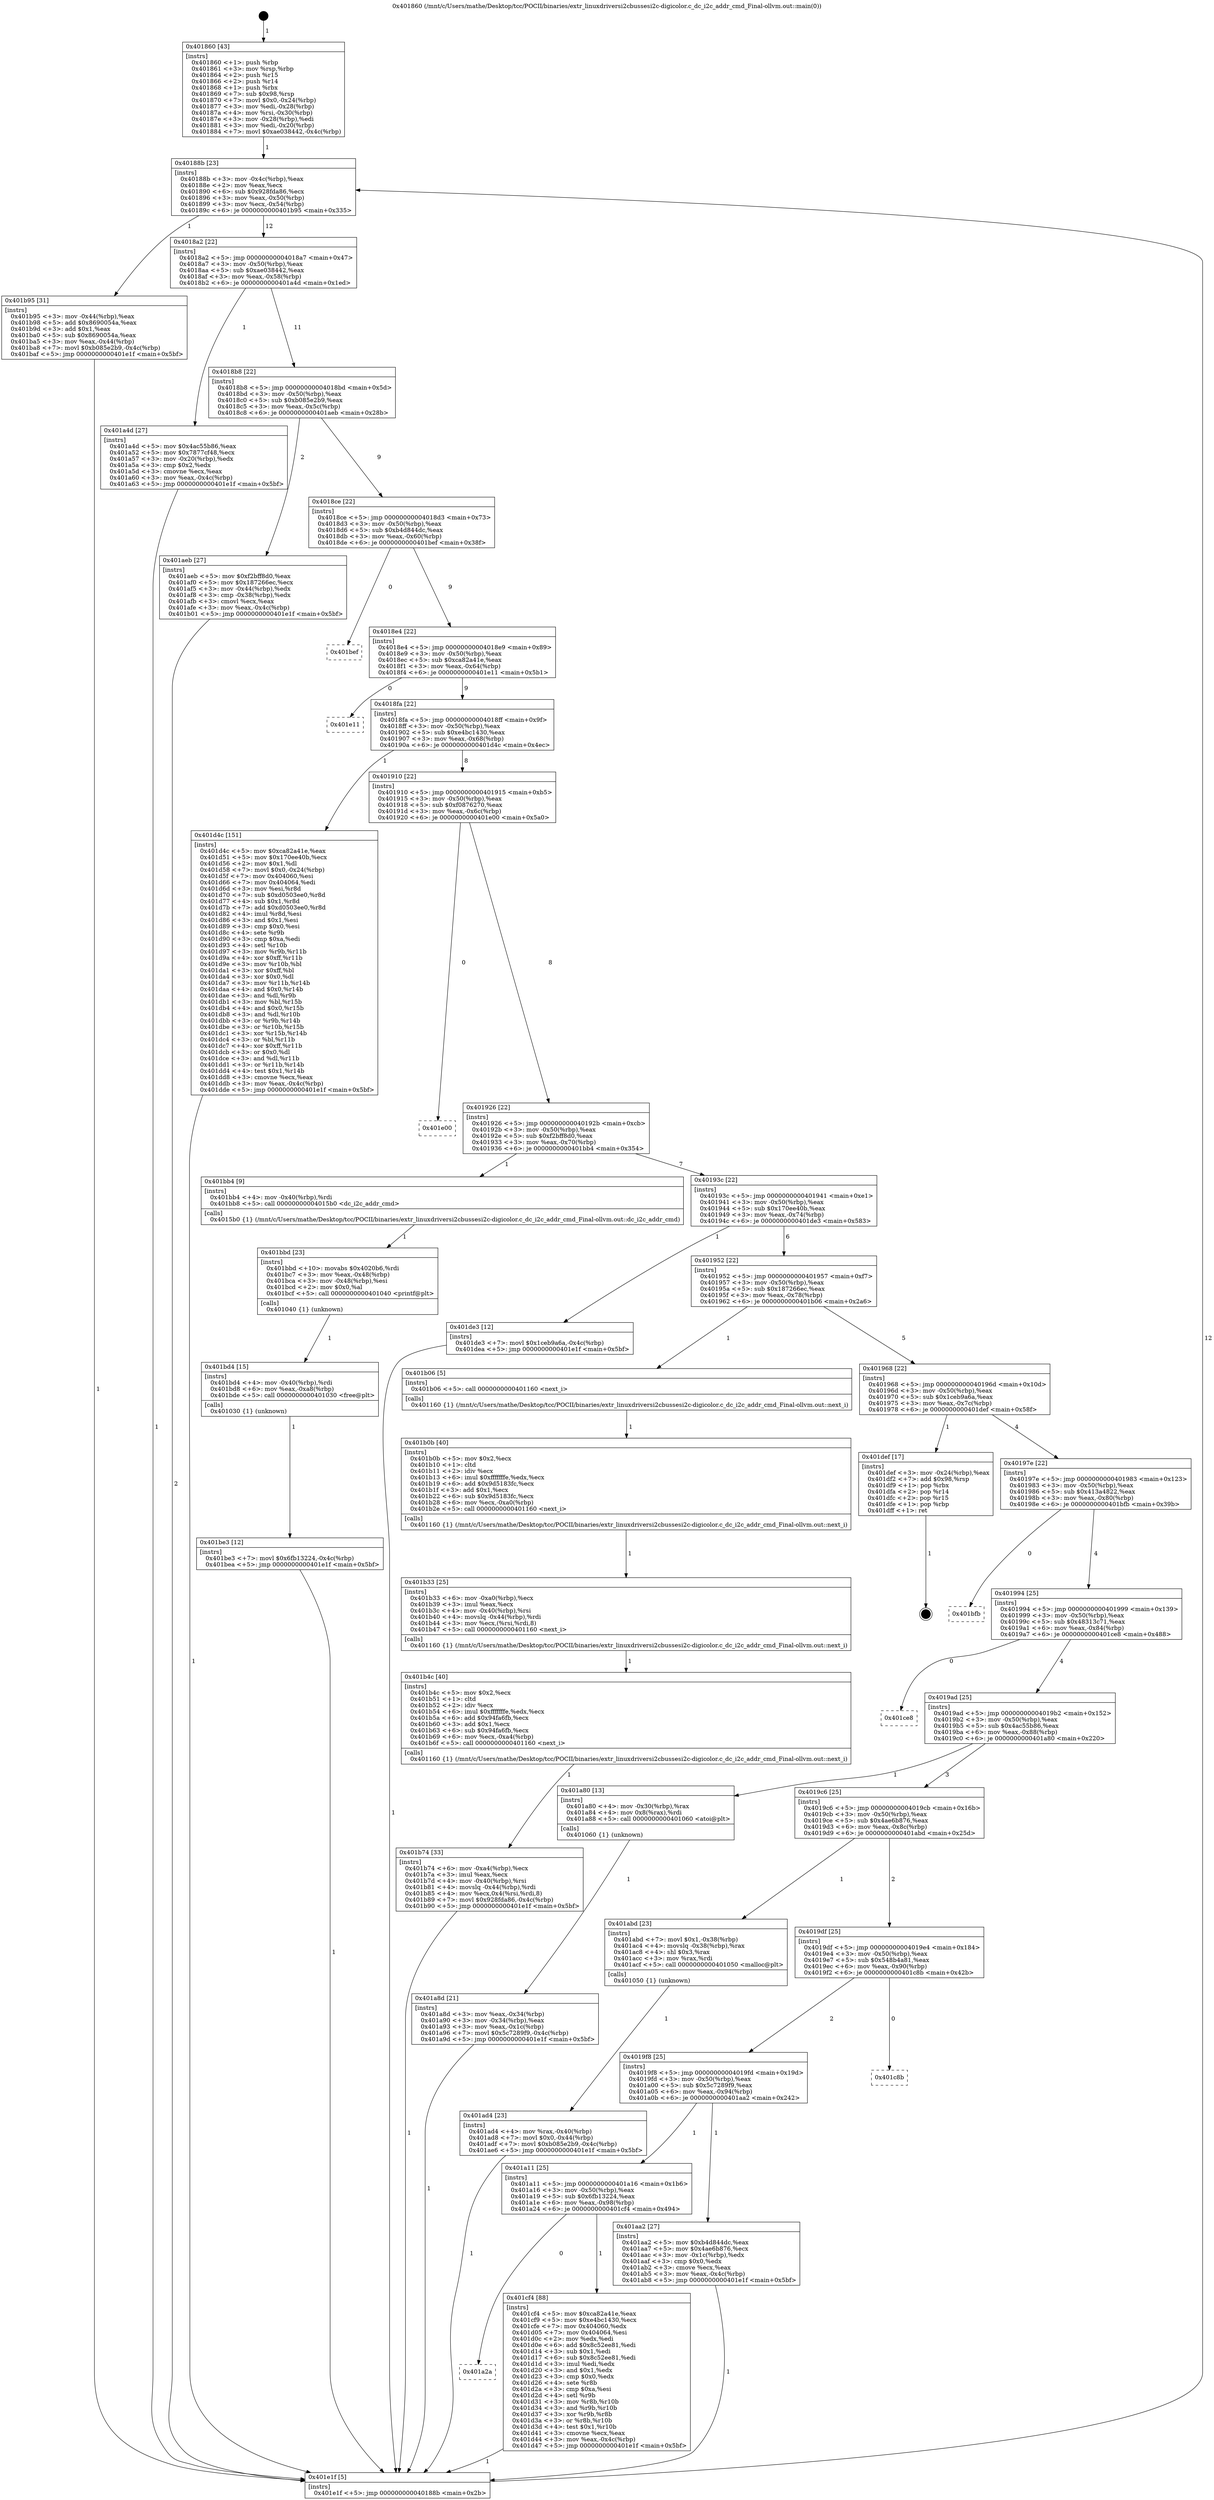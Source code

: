 digraph "0x401860" {
  label = "0x401860 (/mnt/c/Users/mathe/Desktop/tcc/POCII/binaries/extr_linuxdriversi2cbussesi2c-digicolor.c_dc_i2c_addr_cmd_Final-ollvm.out::main(0))"
  labelloc = "t"
  node[shape=record]

  Entry [label="",width=0.3,height=0.3,shape=circle,fillcolor=black,style=filled]
  "0x40188b" [label="{
     0x40188b [23]\l
     | [instrs]\l
     &nbsp;&nbsp;0x40188b \<+3\>: mov -0x4c(%rbp),%eax\l
     &nbsp;&nbsp;0x40188e \<+2\>: mov %eax,%ecx\l
     &nbsp;&nbsp;0x401890 \<+6\>: sub $0x928fda86,%ecx\l
     &nbsp;&nbsp;0x401896 \<+3\>: mov %eax,-0x50(%rbp)\l
     &nbsp;&nbsp;0x401899 \<+3\>: mov %ecx,-0x54(%rbp)\l
     &nbsp;&nbsp;0x40189c \<+6\>: je 0000000000401b95 \<main+0x335\>\l
  }"]
  "0x401b95" [label="{
     0x401b95 [31]\l
     | [instrs]\l
     &nbsp;&nbsp;0x401b95 \<+3\>: mov -0x44(%rbp),%eax\l
     &nbsp;&nbsp;0x401b98 \<+5\>: add $0x8690054a,%eax\l
     &nbsp;&nbsp;0x401b9d \<+3\>: add $0x1,%eax\l
     &nbsp;&nbsp;0x401ba0 \<+5\>: sub $0x8690054a,%eax\l
     &nbsp;&nbsp;0x401ba5 \<+3\>: mov %eax,-0x44(%rbp)\l
     &nbsp;&nbsp;0x401ba8 \<+7\>: movl $0xb085e2b9,-0x4c(%rbp)\l
     &nbsp;&nbsp;0x401baf \<+5\>: jmp 0000000000401e1f \<main+0x5bf\>\l
  }"]
  "0x4018a2" [label="{
     0x4018a2 [22]\l
     | [instrs]\l
     &nbsp;&nbsp;0x4018a2 \<+5\>: jmp 00000000004018a7 \<main+0x47\>\l
     &nbsp;&nbsp;0x4018a7 \<+3\>: mov -0x50(%rbp),%eax\l
     &nbsp;&nbsp;0x4018aa \<+5\>: sub $0xae038442,%eax\l
     &nbsp;&nbsp;0x4018af \<+3\>: mov %eax,-0x58(%rbp)\l
     &nbsp;&nbsp;0x4018b2 \<+6\>: je 0000000000401a4d \<main+0x1ed\>\l
  }"]
  Exit [label="",width=0.3,height=0.3,shape=circle,fillcolor=black,style=filled,peripheries=2]
  "0x401a4d" [label="{
     0x401a4d [27]\l
     | [instrs]\l
     &nbsp;&nbsp;0x401a4d \<+5\>: mov $0x4ac55b86,%eax\l
     &nbsp;&nbsp;0x401a52 \<+5\>: mov $0x7877cf48,%ecx\l
     &nbsp;&nbsp;0x401a57 \<+3\>: mov -0x20(%rbp),%edx\l
     &nbsp;&nbsp;0x401a5a \<+3\>: cmp $0x2,%edx\l
     &nbsp;&nbsp;0x401a5d \<+3\>: cmovne %ecx,%eax\l
     &nbsp;&nbsp;0x401a60 \<+3\>: mov %eax,-0x4c(%rbp)\l
     &nbsp;&nbsp;0x401a63 \<+5\>: jmp 0000000000401e1f \<main+0x5bf\>\l
  }"]
  "0x4018b8" [label="{
     0x4018b8 [22]\l
     | [instrs]\l
     &nbsp;&nbsp;0x4018b8 \<+5\>: jmp 00000000004018bd \<main+0x5d\>\l
     &nbsp;&nbsp;0x4018bd \<+3\>: mov -0x50(%rbp),%eax\l
     &nbsp;&nbsp;0x4018c0 \<+5\>: sub $0xb085e2b9,%eax\l
     &nbsp;&nbsp;0x4018c5 \<+3\>: mov %eax,-0x5c(%rbp)\l
     &nbsp;&nbsp;0x4018c8 \<+6\>: je 0000000000401aeb \<main+0x28b\>\l
  }"]
  "0x401e1f" [label="{
     0x401e1f [5]\l
     | [instrs]\l
     &nbsp;&nbsp;0x401e1f \<+5\>: jmp 000000000040188b \<main+0x2b\>\l
  }"]
  "0x401860" [label="{
     0x401860 [43]\l
     | [instrs]\l
     &nbsp;&nbsp;0x401860 \<+1\>: push %rbp\l
     &nbsp;&nbsp;0x401861 \<+3\>: mov %rsp,%rbp\l
     &nbsp;&nbsp;0x401864 \<+2\>: push %r15\l
     &nbsp;&nbsp;0x401866 \<+2\>: push %r14\l
     &nbsp;&nbsp;0x401868 \<+1\>: push %rbx\l
     &nbsp;&nbsp;0x401869 \<+7\>: sub $0x98,%rsp\l
     &nbsp;&nbsp;0x401870 \<+7\>: movl $0x0,-0x24(%rbp)\l
     &nbsp;&nbsp;0x401877 \<+3\>: mov %edi,-0x28(%rbp)\l
     &nbsp;&nbsp;0x40187a \<+4\>: mov %rsi,-0x30(%rbp)\l
     &nbsp;&nbsp;0x40187e \<+3\>: mov -0x28(%rbp),%edi\l
     &nbsp;&nbsp;0x401881 \<+3\>: mov %edi,-0x20(%rbp)\l
     &nbsp;&nbsp;0x401884 \<+7\>: movl $0xae038442,-0x4c(%rbp)\l
  }"]
  "0x401a2a" [label="{
     0x401a2a\l
  }", style=dashed]
  "0x401aeb" [label="{
     0x401aeb [27]\l
     | [instrs]\l
     &nbsp;&nbsp;0x401aeb \<+5\>: mov $0xf2bff8d0,%eax\l
     &nbsp;&nbsp;0x401af0 \<+5\>: mov $0x187266ec,%ecx\l
     &nbsp;&nbsp;0x401af5 \<+3\>: mov -0x44(%rbp),%edx\l
     &nbsp;&nbsp;0x401af8 \<+3\>: cmp -0x38(%rbp),%edx\l
     &nbsp;&nbsp;0x401afb \<+3\>: cmovl %ecx,%eax\l
     &nbsp;&nbsp;0x401afe \<+3\>: mov %eax,-0x4c(%rbp)\l
     &nbsp;&nbsp;0x401b01 \<+5\>: jmp 0000000000401e1f \<main+0x5bf\>\l
  }"]
  "0x4018ce" [label="{
     0x4018ce [22]\l
     | [instrs]\l
     &nbsp;&nbsp;0x4018ce \<+5\>: jmp 00000000004018d3 \<main+0x73\>\l
     &nbsp;&nbsp;0x4018d3 \<+3\>: mov -0x50(%rbp),%eax\l
     &nbsp;&nbsp;0x4018d6 \<+5\>: sub $0xb4d844dc,%eax\l
     &nbsp;&nbsp;0x4018db \<+3\>: mov %eax,-0x60(%rbp)\l
     &nbsp;&nbsp;0x4018de \<+6\>: je 0000000000401bef \<main+0x38f\>\l
  }"]
  "0x401cf4" [label="{
     0x401cf4 [88]\l
     | [instrs]\l
     &nbsp;&nbsp;0x401cf4 \<+5\>: mov $0xca82a41e,%eax\l
     &nbsp;&nbsp;0x401cf9 \<+5\>: mov $0xe4bc1430,%ecx\l
     &nbsp;&nbsp;0x401cfe \<+7\>: mov 0x404060,%edx\l
     &nbsp;&nbsp;0x401d05 \<+7\>: mov 0x404064,%esi\l
     &nbsp;&nbsp;0x401d0c \<+2\>: mov %edx,%edi\l
     &nbsp;&nbsp;0x401d0e \<+6\>: add $0x8c52ee81,%edi\l
     &nbsp;&nbsp;0x401d14 \<+3\>: sub $0x1,%edi\l
     &nbsp;&nbsp;0x401d17 \<+6\>: sub $0x8c52ee81,%edi\l
     &nbsp;&nbsp;0x401d1d \<+3\>: imul %edi,%edx\l
     &nbsp;&nbsp;0x401d20 \<+3\>: and $0x1,%edx\l
     &nbsp;&nbsp;0x401d23 \<+3\>: cmp $0x0,%edx\l
     &nbsp;&nbsp;0x401d26 \<+4\>: sete %r8b\l
     &nbsp;&nbsp;0x401d2a \<+3\>: cmp $0xa,%esi\l
     &nbsp;&nbsp;0x401d2d \<+4\>: setl %r9b\l
     &nbsp;&nbsp;0x401d31 \<+3\>: mov %r8b,%r10b\l
     &nbsp;&nbsp;0x401d34 \<+3\>: and %r9b,%r10b\l
     &nbsp;&nbsp;0x401d37 \<+3\>: xor %r9b,%r8b\l
     &nbsp;&nbsp;0x401d3a \<+3\>: or %r8b,%r10b\l
     &nbsp;&nbsp;0x401d3d \<+4\>: test $0x1,%r10b\l
     &nbsp;&nbsp;0x401d41 \<+3\>: cmovne %ecx,%eax\l
     &nbsp;&nbsp;0x401d44 \<+3\>: mov %eax,-0x4c(%rbp)\l
     &nbsp;&nbsp;0x401d47 \<+5\>: jmp 0000000000401e1f \<main+0x5bf\>\l
  }"]
  "0x401bef" [label="{
     0x401bef\l
  }", style=dashed]
  "0x4018e4" [label="{
     0x4018e4 [22]\l
     | [instrs]\l
     &nbsp;&nbsp;0x4018e4 \<+5\>: jmp 00000000004018e9 \<main+0x89\>\l
     &nbsp;&nbsp;0x4018e9 \<+3\>: mov -0x50(%rbp),%eax\l
     &nbsp;&nbsp;0x4018ec \<+5\>: sub $0xca82a41e,%eax\l
     &nbsp;&nbsp;0x4018f1 \<+3\>: mov %eax,-0x64(%rbp)\l
     &nbsp;&nbsp;0x4018f4 \<+6\>: je 0000000000401e11 \<main+0x5b1\>\l
  }"]
  "0x401be3" [label="{
     0x401be3 [12]\l
     | [instrs]\l
     &nbsp;&nbsp;0x401be3 \<+7\>: movl $0x6fb13224,-0x4c(%rbp)\l
     &nbsp;&nbsp;0x401bea \<+5\>: jmp 0000000000401e1f \<main+0x5bf\>\l
  }"]
  "0x401e11" [label="{
     0x401e11\l
  }", style=dashed]
  "0x4018fa" [label="{
     0x4018fa [22]\l
     | [instrs]\l
     &nbsp;&nbsp;0x4018fa \<+5\>: jmp 00000000004018ff \<main+0x9f\>\l
     &nbsp;&nbsp;0x4018ff \<+3\>: mov -0x50(%rbp),%eax\l
     &nbsp;&nbsp;0x401902 \<+5\>: sub $0xe4bc1430,%eax\l
     &nbsp;&nbsp;0x401907 \<+3\>: mov %eax,-0x68(%rbp)\l
     &nbsp;&nbsp;0x40190a \<+6\>: je 0000000000401d4c \<main+0x4ec\>\l
  }"]
  "0x401bd4" [label="{
     0x401bd4 [15]\l
     | [instrs]\l
     &nbsp;&nbsp;0x401bd4 \<+4\>: mov -0x40(%rbp),%rdi\l
     &nbsp;&nbsp;0x401bd8 \<+6\>: mov %eax,-0xa8(%rbp)\l
     &nbsp;&nbsp;0x401bde \<+5\>: call 0000000000401030 \<free@plt\>\l
     | [calls]\l
     &nbsp;&nbsp;0x401030 \{1\} (unknown)\l
  }"]
  "0x401d4c" [label="{
     0x401d4c [151]\l
     | [instrs]\l
     &nbsp;&nbsp;0x401d4c \<+5\>: mov $0xca82a41e,%eax\l
     &nbsp;&nbsp;0x401d51 \<+5\>: mov $0x170ee40b,%ecx\l
     &nbsp;&nbsp;0x401d56 \<+2\>: mov $0x1,%dl\l
     &nbsp;&nbsp;0x401d58 \<+7\>: movl $0x0,-0x24(%rbp)\l
     &nbsp;&nbsp;0x401d5f \<+7\>: mov 0x404060,%esi\l
     &nbsp;&nbsp;0x401d66 \<+7\>: mov 0x404064,%edi\l
     &nbsp;&nbsp;0x401d6d \<+3\>: mov %esi,%r8d\l
     &nbsp;&nbsp;0x401d70 \<+7\>: sub $0xd0503ee0,%r8d\l
     &nbsp;&nbsp;0x401d77 \<+4\>: sub $0x1,%r8d\l
     &nbsp;&nbsp;0x401d7b \<+7\>: add $0xd0503ee0,%r8d\l
     &nbsp;&nbsp;0x401d82 \<+4\>: imul %r8d,%esi\l
     &nbsp;&nbsp;0x401d86 \<+3\>: and $0x1,%esi\l
     &nbsp;&nbsp;0x401d89 \<+3\>: cmp $0x0,%esi\l
     &nbsp;&nbsp;0x401d8c \<+4\>: sete %r9b\l
     &nbsp;&nbsp;0x401d90 \<+3\>: cmp $0xa,%edi\l
     &nbsp;&nbsp;0x401d93 \<+4\>: setl %r10b\l
     &nbsp;&nbsp;0x401d97 \<+3\>: mov %r9b,%r11b\l
     &nbsp;&nbsp;0x401d9a \<+4\>: xor $0xff,%r11b\l
     &nbsp;&nbsp;0x401d9e \<+3\>: mov %r10b,%bl\l
     &nbsp;&nbsp;0x401da1 \<+3\>: xor $0xff,%bl\l
     &nbsp;&nbsp;0x401da4 \<+3\>: xor $0x0,%dl\l
     &nbsp;&nbsp;0x401da7 \<+3\>: mov %r11b,%r14b\l
     &nbsp;&nbsp;0x401daa \<+4\>: and $0x0,%r14b\l
     &nbsp;&nbsp;0x401dae \<+3\>: and %dl,%r9b\l
     &nbsp;&nbsp;0x401db1 \<+3\>: mov %bl,%r15b\l
     &nbsp;&nbsp;0x401db4 \<+4\>: and $0x0,%r15b\l
     &nbsp;&nbsp;0x401db8 \<+3\>: and %dl,%r10b\l
     &nbsp;&nbsp;0x401dbb \<+3\>: or %r9b,%r14b\l
     &nbsp;&nbsp;0x401dbe \<+3\>: or %r10b,%r15b\l
     &nbsp;&nbsp;0x401dc1 \<+3\>: xor %r15b,%r14b\l
     &nbsp;&nbsp;0x401dc4 \<+3\>: or %bl,%r11b\l
     &nbsp;&nbsp;0x401dc7 \<+4\>: xor $0xff,%r11b\l
     &nbsp;&nbsp;0x401dcb \<+3\>: or $0x0,%dl\l
     &nbsp;&nbsp;0x401dce \<+3\>: and %dl,%r11b\l
     &nbsp;&nbsp;0x401dd1 \<+3\>: or %r11b,%r14b\l
     &nbsp;&nbsp;0x401dd4 \<+4\>: test $0x1,%r14b\l
     &nbsp;&nbsp;0x401dd8 \<+3\>: cmovne %ecx,%eax\l
     &nbsp;&nbsp;0x401ddb \<+3\>: mov %eax,-0x4c(%rbp)\l
     &nbsp;&nbsp;0x401dde \<+5\>: jmp 0000000000401e1f \<main+0x5bf\>\l
  }"]
  "0x401910" [label="{
     0x401910 [22]\l
     | [instrs]\l
     &nbsp;&nbsp;0x401910 \<+5\>: jmp 0000000000401915 \<main+0xb5\>\l
     &nbsp;&nbsp;0x401915 \<+3\>: mov -0x50(%rbp),%eax\l
     &nbsp;&nbsp;0x401918 \<+5\>: sub $0xf0876270,%eax\l
     &nbsp;&nbsp;0x40191d \<+3\>: mov %eax,-0x6c(%rbp)\l
     &nbsp;&nbsp;0x401920 \<+6\>: je 0000000000401e00 \<main+0x5a0\>\l
  }"]
  "0x401bbd" [label="{
     0x401bbd [23]\l
     | [instrs]\l
     &nbsp;&nbsp;0x401bbd \<+10\>: movabs $0x4020b6,%rdi\l
     &nbsp;&nbsp;0x401bc7 \<+3\>: mov %eax,-0x48(%rbp)\l
     &nbsp;&nbsp;0x401bca \<+3\>: mov -0x48(%rbp),%esi\l
     &nbsp;&nbsp;0x401bcd \<+2\>: mov $0x0,%al\l
     &nbsp;&nbsp;0x401bcf \<+5\>: call 0000000000401040 \<printf@plt\>\l
     | [calls]\l
     &nbsp;&nbsp;0x401040 \{1\} (unknown)\l
  }"]
  "0x401e00" [label="{
     0x401e00\l
  }", style=dashed]
  "0x401926" [label="{
     0x401926 [22]\l
     | [instrs]\l
     &nbsp;&nbsp;0x401926 \<+5\>: jmp 000000000040192b \<main+0xcb\>\l
     &nbsp;&nbsp;0x40192b \<+3\>: mov -0x50(%rbp),%eax\l
     &nbsp;&nbsp;0x40192e \<+5\>: sub $0xf2bff8d0,%eax\l
     &nbsp;&nbsp;0x401933 \<+3\>: mov %eax,-0x70(%rbp)\l
     &nbsp;&nbsp;0x401936 \<+6\>: je 0000000000401bb4 \<main+0x354\>\l
  }"]
  "0x401b74" [label="{
     0x401b74 [33]\l
     | [instrs]\l
     &nbsp;&nbsp;0x401b74 \<+6\>: mov -0xa4(%rbp),%ecx\l
     &nbsp;&nbsp;0x401b7a \<+3\>: imul %eax,%ecx\l
     &nbsp;&nbsp;0x401b7d \<+4\>: mov -0x40(%rbp),%rsi\l
     &nbsp;&nbsp;0x401b81 \<+4\>: movslq -0x44(%rbp),%rdi\l
     &nbsp;&nbsp;0x401b85 \<+4\>: mov %ecx,0x4(%rsi,%rdi,8)\l
     &nbsp;&nbsp;0x401b89 \<+7\>: movl $0x928fda86,-0x4c(%rbp)\l
     &nbsp;&nbsp;0x401b90 \<+5\>: jmp 0000000000401e1f \<main+0x5bf\>\l
  }"]
  "0x401bb4" [label="{
     0x401bb4 [9]\l
     | [instrs]\l
     &nbsp;&nbsp;0x401bb4 \<+4\>: mov -0x40(%rbp),%rdi\l
     &nbsp;&nbsp;0x401bb8 \<+5\>: call 00000000004015b0 \<dc_i2c_addr_cmd\>\l
     | [calls]\l
     &nbsp;&nbsp;0x4015b0 \{1\} (/mnt/c/Users/mathe/Desktop/tcc/POCII/binaries/extr_linuxdriversi2cbussesi2c-digicolor.c_dc_i2c_addr_cmd_Final-ollvm.out::dc_i2c_addr_cmd)\l
  }"]
  "0x40193c" [label="{
     0x40193c [22]\l
     | [instrs]\l
     &nbsp;&nbsp;0x40193c \<+5\>: jmp 0000000000401941 \<main+0xe1\>\l
     &nbsp;&nbsp;0x401941 \<+3\>: mov -0x50(%rbp),%eax\l
     &nbsp;&nbsp;0x401944 \<+5\>: sub $0x170ee40b,%eax\l
     &nbsp;&nbsp;0x401949 \<+3\>: mov %eax,-0x74(%rbp)\l
     &nbsp;&nbsp;0x40194c \<+6\>: je 0000000000401de3 \<main+0x583\>\l
  }"]
  "0x401b4c" [label="{
     0x401b4c [40]\l
     | [instrs]\l
     &nbsp;&nbsp;0x401b4c \<+5\>: mov $0x2,%ecx\l
     &nbsp;&nbsp;0x401b51 \<+1\>: cltd\l
     &nbsp;&nbsp;0x401b52 \<+2\>: idiv %ecx\l
     &nbsp;&nbsp;0x401b54 \<+6\>: imul $0xfffffffe,%edx,%ecx\l
     &nbsp;&nbsp;0x401b5a \<+6\>: add $0x94fa6fb,%ecx\l
     &nbsp;&nbsp;0x401b60 \<+3\>: add $0x1,%ecx\l
     &nbsp;&nbsp;0x401b63 \<+6\>: sub $0x94fa6fb,%ecx\l
     &nbsp;&nbsp;0x401b69 \<+6\>: mov %ecx,-0xa4(%rbp)\l
     &nbsp;&nbsp;0x401b6f \<+5\>: call 0000000000401160 \<next_i\>\l
     | [calls]\l
     &nbsp;&nbsp;0x401160 \{1\} (/mnt/c/Users/mathe/Desktop/tcc/POCII/binaries/extr_linuxdriversi2cbussesi2c-digicolor.c_dc_i2c_addr_cmd_Final-ollvm.out::next_i)\l
  }"]
  "0x401de3" [label="{
     0x401de3 [12]\l
     | [instrs]\l
     &nbsp;&nbsp;0x401de3 \<+7\>: movl $0x1ceb9a6a,-0x4c(%rbp)\l
     &nbsp;&nbsp;0x401dea \<+5\>: jmp 0000000000401e1f \<main+0x5bf\>\l
  }"]
  "0x401952" [label="{
     0x401952 [22]\l
     | [instrs]\l
     &nbsp;&nbsp;0x401952 \<+5\>: jmp 0000000000401957 \<main+0xf7\>\l
     &nbsp;&nbsp;0x401957 \<+3\>: mov -0x50(%rbp),%eax\l
     &nbsp;&nbsp;0x40195a \<+5\>: sub $0x187266ec,%eax\l
     &nbsp;&nbsp;0x40195f \<+3\>: mov %eax,-0x78(%rbp)\l
     &nbsp;&nbsp;0x401962 \<+6\>: je 0000000000401b06 \<main+0x2a6\>\l
  }"]
  "0x401b33" [label="{
     0x401b33 [25]\l
     | [instrs]\l
     &nbsp;&nbsp;0x401b33 \<+6\>: mov -0xa0(%rbp),%ecx\l
     &nbsp;&nbsp;0x401b39 \<+3\>: imul %eax,%ecx\l
     &nbsp;&nbsp;0x401b3c \<+4\>: mov -0x40(%rbp),%rsi\l
     &nbsp;&nbsp;0x401b40 \<+4\>: movslq -0x44(%rbp),%rdi\l
     &nbsp;&nbsp;0x401b44 \<+3\>: mov %ecx,(%rsi,%rdi,8)\l
     &nbsp;&nbsp;0x401b47 \<+5\>: call 0000000000401160 \<next_i\>\l
     | [calls]\l
     &nbsp;&nbsp;0x401160 \{1\} (/mnt/c/Users/mathe/Desktop/tcc/POCII/binaries/extr_linuxdriversi2cbussesi2c-digicolor.c_dc_i2c_addr_cmd_Final-ollvm.out::next_i)\l
  }"]
  "0x401b06" [label="{
     0x401b06 [5]\l
     | [instrs]\l
     &nbsp;&nbsp;0x401b06 \<+5\>: call 0000000000401160 \<next_i\>\l
     | [calls]\l
     &nbsp;&nbsp;0x401160 \{1\} (/mnt/c/Users/mathe/Desktop/tcc/POCII/binaries/extr_linuxdriversi2cbussesi2c-digicolor.c_dc_i2c_addr_cmd_Final-ollvm.out::next_i)\l
  }"]
  "0x401968" [label="{
     0x401968 [22]\l
     | [instrs]\l
     &nbsp;&nbsp;0x401968 \<+5\>: jmp 000000000040196d \<main+0x10d\>\l
     &nbsp;&nbsp;0x40196d \<+3\>: mov -0x50(%rbp),%eax\l
     &nbsp;&nbsp;0x401970 \<+5\>: sub $0x1ceb9a6a,%eax\l
     &nbsp;&nbsp;0x401975 \<+3\>: mov %eax,-0x7c(%rbp)\l
     &nbsp;&nbsp;0x401978 \<+6\>: je 0000000000401def \<main+0x58f\>\l
  }"]
  "0x401b0b" [label="{
     0x401b0b [40]\l
     | [instrs]\l
     &nbsp;&nbsp;0x401b0b \<+5\>: mov $0x2,%ecx\l
     &nbsp;&nbsp;0x401b10 \<+1\>: cltd\l
     &nbsp;&nbsp;0x401b11 \<+2\>: idiv %ecx\l
     &nbsp;&nbsp;0x401b13 \<+6\>: imul $0xfffffffe,%edx,%ecx\l
     &nbsp;&nbsp;0x401b19 \<+6\>: add $0x9d5183fc,%ecx\l
     &nbsp;&nbsp;0x401b1f \<+3\>: add $0x1,%ecx\l
     &nbsp;&nbsp;0x401b22 \<+6\>: sub $0x9d5183fc,%ecx\l
     &nbsp;&nbsp;0x401b28 \<+6\>: mov %ecx,-0xa0(%rbp)\l
     &nbsp;&nbsp;0x401b2e \<+5\>: call 0000000000401160 \<next_i\>\l
     | [calls]\l
     &nbsp;&nbsp;0x401160 \{1\} (/mnt/c/Users/mathe/Desktop/tcc/POCII/binaries/extr_linuxdriversi2cbussesi2c-digicolor.c_dc_i2c_addr_cmd_Final-ollvm.out::next_i)\l
  }"]
  "0x401def" [label="{
     0x401def [17]\l
     | [instrs]\l
     &nbsp;&nbsp;0x401def \<+3\>: mov -0x24(%rbp),%eax\l
     &nbsp;&nbsp;0x401df2 \<+7\>: add $0x98,%rsp\l
     &nbsp;&nbsp;0x401df9 \<+1\>: pop %rbx\l
     &nbsp;&nbsp;0x401dfa \<+2\>: pop %r14\l
     &nbsp;&nbsp;0x401dfc \<+2\>: pop %r15\l
     &nbsp;&nbsp;0x401dfe \<+1\>: pop %rbp\l
     &nbsp;&nbsp;0x401dff \<+1\>: ret\l
  }"]
  "0x40197e" [label="{
     0x40197e [22]\l
     | [instrs]\l
     &nbsp;&nbsp;0x40197e \<+5\>: jmp 0000000000401983 \<main+0x123\>\l
     &nbsp;&nbsp;0x401983 \<+3\>: mov -0x50(%rbp),%eax\l
     &nbsp;&nbsp;0x401986 \<+5\>: sub $0x413a4822,%eax\l
     &nbsp;&nbsp;0x40198b \<+3\>: mov %eax,-0x80(%rbp)\l
     &nbsp;&nbsp;0x40198e \<+6\>: je 0000000000401bfb \<main+0x39b\>\l
  }"]
  "0x401ad4" [label="{
     0x401ad4 [23]\l
     | [instrs]\l
     &nbsp;&nbsp;0x401ad4 \<+4\>: mov %rax,-0x40(%rbp)\l
     &nbsp;&nbsp;0x401ad8 \<+7\>: movl $0x0,-0x44(%rbp)\l
     &nbsp;&nbsp;0x401adf \<+7\>: movl $0xb085e2b9,-0x4c(%rbp)\l
     &nbsp;&nbsp;0x401ae6 \<+5\>: jmp 0000000000401e1f \<main+0x5bf\>\l
  }"]
  "0x401bfb" [label="{
     0x401bfb\l
  }", style=dashed]
  "0x401994" [label="{
     0x401994 [25]\l
     | [instrs]\l
     &nbsp;&nbsp;0x401994 \<+5\>: jmp 0000000000401999 \<main+0x139\>\l
     &nbsp;&nbsp;0x401999 \<+3\>: mov -0x50(%rbp),%eax\l
     &nbsp;&nbsp;0x40199c \<+5\>: sub $0x48313c71,%eax\l
     &nbsp;&nbsp;0x4019a1 \<+6\>: mov %eax,-0x84(%rbp)\l
     &nbsp;&nbsp;0x4019a7 \<+6\>: je 0000000000401ce8 \<main+0x488\>\l
  }"]
  "0x401a11" [label="{
     0x401a11 [25]\l
     | [instrs]\l
     &nbsp;&nbsp;0x401a11 \<+5\>: jmp 0000000000401a16 \<main+0x1b6\>\l
     &nbsp;&nbsp;0x401a16 \<+3\>: mov -0x50(%rbp),%eax\l
     &nbsp;&nbsp;0x401a19 \<+5\>: sub $0x6fb13224,%eax\l
     &nbsp;&nbsp;0x401a1e \<+6\>: mov %eax,-0x98(%rbp)\l
     &nbsp;&nbsp;0x401a24 \<+6\>: je 0000000000401cf4 \<main+0x494\>\l
  }"]
  "0x401ce8" [label="{
     0x401ce8\l
  }", style=dashed]
  "0x4019ad" [label="{
     0x4019ad [25]\l
     | [instrs]\l
     &nbsp;&nbsp;0x4019ad \<+5\>: jmp 00000000004019b2 \<main+0x152\>\l
     &nbsp;&nbsp;0x4019b2 \<+3\>: mov -0x50(%rbp),%eax\l
     &nbsp;&nbsp;0x4019b5 \<+5\>: sub $0x4ac55b86,%eax\l
     &nbsp;&nbsp;0x4019ba \<+6\>: mov %eax,-0x88(%rbp)\l
     &nbsp;&nbsp;0x4019c0 \<+6\>: je 0000000000401a80 \<main+0x220\>\l
  }"]
  "0x401aa2" [label="{
     0x401aa2 [27]\l
     | [instrs]\l
     &nbsp;&nbsp;0x401aa2 \<+5\>: mov $0xb4d844dc,%eax\l
     &nbsp;&nbsp;0x401aa7 \<+5\>: mov $0x4ae6b876,%ecx\l
     &nbsp;&nbsp;0x401aac \<+3\>: mov -0x1c(%rbp),%edx\l
     &nbsp;&nbsp;0x401aaf \<+3\>: cmp $0x0,%edx\l
     &nbsp;&nbsp;0x401ab2 \<+3\>: cmove %ecx,%eax\l
     &nbsp;&nbsp;0x401ab5 \<+3\>: mov %eax,-0x4c(%rbp)\l
     &nbsp;&nbsp;0x401ab8 \<+5\>: jmp 0000000000401e1f \<main+0x5bf\>\l
  }"]
  "0x401a80" [label="{
     0x401a80 [13]\l
     | [instrs]\l
     &nbsp;&nbsp;0x401a80 \<+4\>: mov -0x30(%rbp),%rax\l
     &nbsp;&nbsp;0x401a84 \<+4\>: mov 0x8(%rax),%rdi\l
     &nbsp;&nbsp;0x401a88 \<+5\>: call 0000000000401060 \<atoi@plt\>\l
     | [calls]\l
     &nbsp;&nbsp;0x401060 \{1\} (unknown)\l
  }"]
  "0x4019c6" [label="{
     0x4019c6 [25]\l
     | [instrs]\l
     &nbsp;&nbsp;0x4019c6 \<+5\>: jmp 00000000004019cb \<main+0x16b\>\l
     &nbsp;&nbsp;0x4019cb \<+3\>: mov -0x50(%rbp),%eax\l
     &nbsp;&nbsp;0x4019ce \<+5\>: sub $0x4ae6b876,%eax\l
     &nbsp;&nbsp;0x4019d3 \<+6\>: mov %eax,-0x8c(%rbp)\l
     &nbsp;&nbsp;0x4019d9 \<+6\>: je 0000000000401abd \<main+0x25d\>\l
  }"]
  "0x401a8d" [label="{
     0x401a8d [21]\l
     | [instrs]\l
     &nbsp;&nbsp;0x401a8d \<+3\>: mov %eax,-0x34(%rbp)\l
     &nbsp;&nbsp;0x401a90 \<+3\>: mov -0x34(%rbp),%eax\l
     &nbsp;&nbsp;0x401a93 \<+3\>: mov %eax,-0x1c(%rbp)\l
     &nbsp;&nbsp;0x401a96 \<+7\>: movl $0x5c7289f9,-0x4c(%rbp)\l
     &nbsp;&nbsp;0x401a9d \<+5\>: jmp 0000000000401e1f \<main+0x5bf\>\l
  }"]
  "0x4019f8" [label="{
     0x4019f8 [25]\l
     | [instrs]\l
     &nbsp;&nbsp;0x4019f8 \<+5\>: jmp 00000000004019fd \<main+0x19d\>\l
     &nbsp;&nbsp;0x4019fd \<+3\>: mov -0x50(%rbp),%eax\l
     &nbsp;&nbsp;0x401a00 \<+5\>: sub $0x5c7289f9,%eax\l
     &nbsp;&nbsp;0x401a05 \<+6\>: mov %eax,-0x94(%rbp)\l
     &nbsp;&nbsp;0x401a0b \<+6\>: je 0000000000401aa2 \<main+0x242\>\l
  }"]
  "0x401abd" [label="{
     0x401abd [23]\l
     | [instrs]\l
     &nbsp;&nbsp;0x401abd \<+7\>: movl $0x1,-0x38(%rbp)\l
     &nbsp;&nbsp;0x401ac4 \<+4\>: movslq -0x38(%rbp),%rax\l
     &nbsp;&nbsp;0x401ac8 \<+4\>: shl $0x3,%rax\l
     &nbsp;&nbsp;0x401acc \<+3\>: mov %rax,%rdi\l
     &nbsp;&nbsp;0x401acf \<+5\>: call 0000000000401050 \<malloc@plt\>\l
     | [calls]\l
     &nbsp;&nbsp;0x401050 \{1\} (unknown)\l
  }"]
  "0x4019df" [label="{
     0x4019df [25]\l
     | [instrs]\l
     &nbsp;&nbsp;0x4019df \<+5\>: jmp 00000000004019e4 \<main+0x184\>\l
     &nbsp;&nbsp;0x4019e4 \<+3\>: mov -0x50(%rbp),%eax\l
     &nbsp;&nbsp;0x4019e7 \<+5\>: sub $0x548b4a81,%eax\l
     &nbsp;&nbsp;0x4019ec \<+6\>: mov %eax,-0x90(%rbp)\l
     &nbsp;&nbsp;0x4019f2 \<+6\>: je 0000000000401c8b \<main+0x42b\>\l
  }"]
  "0x401c8b" [label="{
     0x401c8b\l
  }", style=dashed]
  Entry -> "0x401860" [label=" 1"]
  "0x40188b" -> "0x401b95" [label=" 1"]
  "0x40188b" -> "0x4018a2" [label=" 12"]
  "0x401def" -> Exit [label=" 1"]
  "0x4018a2" -> "0x401a4d" [label=" 1"]
  "0x4018a2" -> "0x4018b8" [label=" 11"]
  "0x401a4d" -> "0x401e1f" [label=" 1"]
  "0x401860" -> "0x40188b" [label=" 1"]
  "0x401e1f" -> "0x40188b" [label=" 12"]
  "0x401de3" -> "0x401e1f" [label=" 1"]
  "0x4018b8" -> "0x401aeb" [label=" 2"]
  "0x4018b8" -> "0x4018ce" [label=" 9"]
  "0x401d4c" -> "0x401e1f" [label=" 1"]
  "0x4018ce" -> "0x401bef" [label=" 0"]
  "0x4018ce" -> "0x4018e4" [label=" 9"]
  "0x401cf4" -> "0x401e1f" [label=" 1"]
  "0x4018e4" -> "0x401e11" [label=" 0"]
  "0x4018e4" -> "0x4018fa" [label=" 9"]
  "0x401a11" -> "0x401cf4" [label=" 1"]
  "0x4018fa" -> "0x401d4c" [label=" 1"]
  "0x4018fa" -> "0x401910" [label=" 8"]
  "0x401a11" -> "0x401a2a" [label=" 0"]
  "0x401910" -> "0x401e00" [label=" 0"]
  "0x401910" -> "0x401926" [label=" 8"]
  "0x401be3" -> "0x401e1f" [label=" 1"]
  "0x401926" -> "0x401bb4" [label=" 1"]
  "0x401926" -> "0x40193c" [label=" 7"]
  "0x401bd4" -> "0x401be3" [label=" 1"]
  "0x40193c" -> "0x401de3" [label=" 1"]
  "0x40193c" -> "0x401952" [label=" 6"]
  "0x401bbd" -> "0x401bd4" [label=" 1"]
  "0x401952" -> "0x401b06" [label=" 1"]
  "0x401952" -> "0x401968" [label=" 5"]
  "0x401bb4" -> "0x401bbd" [label=" 1"]
  "0x401968" -> "0x401def" [label=" 1"]
  "0x401968" -> "0x40197e" [label=" 4"]
  "0x401b95" -> "0x401e1f" [label=" 1"]
  "0x40197e" -> "0x401bfb" [label=" 0"]
  "0x40197e" -> "0x401994" [label=" 4"]
  "0x401b74" -> "0x401e1f" [label=" 1"]
  "0x401994" -> "0x401ce8" [label=" 0"]
  "0x401994" -> "0x4019ad" [label=" 4"]
  "0x401b4c" -> "0x401b74" [label=" 1"]
  "0x4019ad" -> "0x401a80" [label=" 1"]
  "0x4019ad" -> "0x4019c6" [label=" 3"]
  "0x401a80" -> "0x401a8d" [label=" 1"]
  "0x401a8d" -> "0x401e1f" [label=" 1"]
  "0x401b33" -> "0x401b4c" [label=" 1"]
  "0x4019c6" -> "0x401abd" [label=" 1"]
  "0x4019c6" -> "0x4019df" [label=" 2"]
  "0x401b06" -> "0x401b0b" [label=" 1"]
  "0x4019df" -> "0x401c8b" [label=" 0"]
  "0x4019df" -> "0x4019f8" [label=" 2"]
  "0x401b0b" -> "0x401b33" [label=" 1"]
  "0x4019f8" -> "0x401aa2" [label=" 1"]
  "0x4019f8" -> "0x401a11" [label=" 1"]
  "0x401aa2" -> "0x401e1f" [label=" 1"]
  "0x401abd" -> "0x401ad4" [label=" 1"]
  "0x401ad4" -> "0x401e1f" [label=" 1"]
  "0x401aeb" -> "0x401e1f" [label=" 2"]
}
